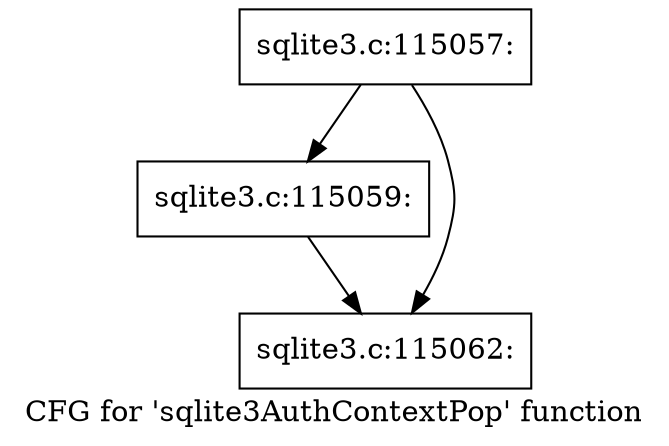 digraph "CFG for 'sqlite3AuthContextPop' function" {
	label="CFG for 'sqlite3AuthContextPop' function";

	Node0x55c0f9e687d0 [shape=record,label="{sqlite3.c:115057:}"];
	Node0x55c0f9e687d0 -> Node0x55c0f9e68a30;
	Node0x55c0f9e687d0 -> Node0x55c0f9e67940;
	Node0x55c0f9e68a30 [shape=record,label="{sqlite3.c:115059:}"];
	Node0x55c0f9e68a30 -> Node0x55c0f9e67940;
	Node0x55c0f9e67940 [shape=record,label="{sqlite3.c:115062:}"];
}
